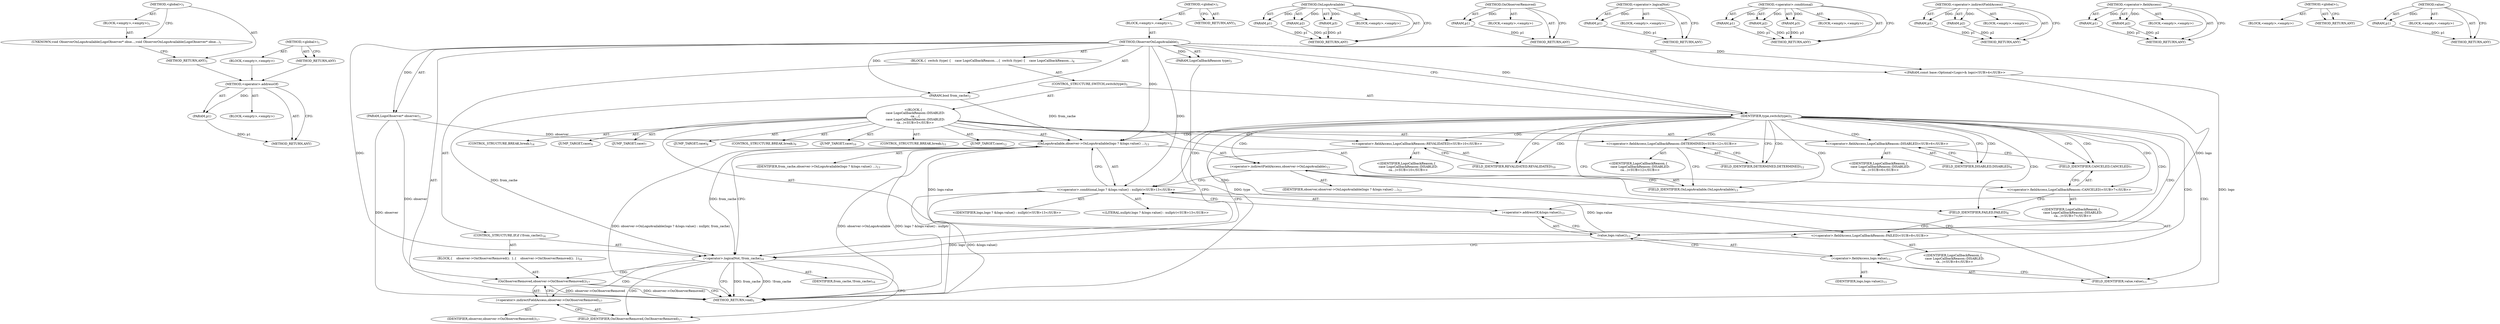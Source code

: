 digraph "&lt;global&gt;" {
vulnerable_108 [label=<(METHOD,&lt;operator&gt;.addressOf)>];
vulnerable_109 [label=<(PARAM,p1)>];
vulnerable_110 [label=<(BLOCK,&lt;empty&gt;,&lt;empty&gt;)>];
vulnerable_111 [label=<(METHOD_RETURN,ANY)>];
vulnerable_6 [label=<(METHOD,&lt;global&gt;)<SUB>1</SUB>>];
vulnerable_7 [label=<(BLOCK,&lt;empty&gt;,&lt;empty&gt;)<SUB>1</SUB>>];
vulnerable_8 [label=<(METHOD,ObserverOnLogoAvailable)<SUB>1</SUB>>];
vulnerable_9 [label=<(PARAM,LogoObserver* observer)<SUB>1</SUB>>];
vulnerable_10 [label=<(PARAM,bool from_cache)<SUB>2</SUB>>];
vulnerable_11 [label=<(PARAM,LogoCallbackReason type)<SUB>3</SUB>>];
vulnerable_12 [label="<(PARAM,const base::Optional&lt;Logo&gt;&amp; logo)<SUB>4</SUB>>"];
vulnerable_13 [label=<(BLOCK,{
  switch (type) {
    case LogoCallbackReason...,{
  switch (type) {
    case LogoCallbackReason...)<SUB>4</SUB>>];
vulnerable_14 [label=<(CONTROL_STRUCTURE,SWITCH,switch(type))<SUB>5</SUB>>];
vulnerable_15 [label=<(IDENTIFIER,type,switch(type))<SUB>5</SUB>>];
vulnerable_16 [label="<(BLOCK,{
    case LogoCallbackReason::DISABLED:
    ca...,{
    case LogoCallbackReason::DISABLED:
    ca...)<SUB>5</SUB>>"];
vulnerable_17 [label=<(JUMP_TARGET,case)<SUB>6</SUB>>];
vulnerable_18 [label="<(&lt;operator&gt;.fieldAccess,LogoCallbackReason::DISABLED)<SUB>6</SUB>>"];
vulnerable_19 [label="<(IDENTIFIER,LogoCallbackReason,{
    case LogoCallbackReason::DISABLED:
    ca...)<SUB>6</SUB>>"];
vulnerable_20 [label=<(FIELD_IDENTIFIER,DISABLED,DISABLED)<SUB>6</SUB>>];
vulnerable_21 [label=<(JUMP_TARGET,case)<SUB>7</SUB>>];
vulnerable_22 [label="<(&lt;operator&gt;.fieldAccess,LogoCallbackReason::CANCELED)<SUB>7</SUB>>"];
vulnerable_23 [label="<(IDENTIFIER,LogoCallbackReason,{
    case LogoCallbackReason::DISABLED:
    ca...)<SUB>7</SUB>>"];
vulnerable_24 [label=<(FIELD_IDENTIFIER,CANCELED,CANCELED)<SUB>7</SUB>>];
vulnerable_25 [label=<(JUMP_TARGET,case)<SUB>8</SUB>>];
vulnerable_26 [label="<(&lt;operator&gt;.fieldAccess,LogoCallbackReason::FAILED)<SUB>8</SUB>>"];
vulnerable_27 [label="<(IDENTIFIER,LogoCallbackReason,{
    case LogoCallbackReason::DISABLED:
    ca...)<SUB>8</SUB>>"];
vulnerable_28 [label=<(FIELD_IDENTIFIER,FAILED,FAILED)<SUB>8</SUB>>];
vulnerable_29 [label=<(CONTROL_STRUCTURE,BREAK,break;)<SUB>9</SUB>>];
vulnerable_30 [label=<(JUMP_TARGET,case)<SUB>10</SUB>>];
vulnerable_31 [label="<(&lt;operator&gt;.fieldAccess,LogoCallbackReason::REVALIDATED)<SUB>10</SUB>>"];
vulnerable_32 [label="<(IDENTIFIER,LogoCallbackReason,{
    case LogoCallbackReason::DISABLED:
    ca...)<SUB>10</SUB>>"];
vulnerable_33 [label=<(FIELD_IDENTIFIER,REVALIDATED,REVALIDATED)<SUB>10</SUB>>];
vulnerable_34 [label=<(CONTROL_STRUCTURE,BREAK,break;)<SUB>11</SUB>>];
vulnerable_35 [label=<(JUMP_TARGET,case)<SUB>12</SUB>>];
vulnerable_36 [label="<(&lt;operator&gt;.fieldAccess,LogoCallbackReason::DETERMINED)<SUB>12</SUB>>"];
vulnerable_37 [label="<(IDENTIFIER,LogoCallbackReason,{
    case LogoCallbackReason::DISABLED:
    ca...)<SUB>12</SUB>>"];
vulnerable_38 [label=<(FIELD_IDENTIFIER,DETERMINED,DETERMINED)<SUB>12</SUB>>];
vulnerable_39 [label=<(OnLogoAvailable,observer-&gt;OnLogoAvailable(logo ? &amp;logo.value() ...)<SUB>13</SUB>>];
vulnerable_40 [label=<(&lt;operator&gt;.indirectFieldAccess,observer-&gt;OnLogoAvailable)<SUB>13</SUB>>];
vulnerable_41 [label=<(IDENTIFIER,observer,observer-&gt;OnLogoAvailable(logo ? &amp;logo.value() ...)<SUB>13</SUB>>];
vulnerable_42 [label=<(FIELD_IDENTIFIER,OnLogoAvailable,OnLogoAvailable)<SUB>13</SUB>>];
vulnerable_43 [label="<(&lt;operator&gt;.conditional,logo ? &amp;logo.value() : nullptr)<SUB>13</SUB>>"];
vulnerable_44 [label="<(IDENTIFIER,logo,logo ? &amp;logo.value() : nullptr)<SUB>13</SUB>>"];
vulnerable_45 [label=<(&lt;operator&gt;.addressOf,&amp;logo.value())<SUB>13</SUB>>];
vulnerable_46 [label=<(value,logo.value())<SUB>13</SUB>>];
vulnerable_47 [label=<(&lt;operator&gt;.fieldAccess,logo.value)<SUB>13</SUB>>];
vulnerable_48 [label=<(IDENTIFIER,logo,logo.value())<SUB>13</SUB>>];
vulnerable_49 [label=<(FIELD_IDENTIFIER,value,value)<SUB>13</SUB>>];
vulnerable_50 [label="<(LITERAL,nullptr,logo ? &amp;logo.value() : nullptr)<SUB>13</SUB>>"];
vulnerable_51 [label=<(IDENTIFIER,from_cache,observer-&gt;OnLogoAvailable(logo ? &amp;logo.value() ...)<SUB>13</SUB>>];
vulnerable_52 [label=<(CONTROL_STRUCTURE,BREAK,break;)<SUB>14</SUB>>];
vulnerable_53 [label=<(CONTROL_STRUCTURE,IF,if (!from_cache))<SUB>16</SUB>>];
vulnerable_54 [label=<(&lt;operator&gt;.logicalNot,!from_cache)<SUB>16</SUB>>];
vulnerable_55 [label=<(IDENTIFIER,from_cache,!from_cache)<SUB>16</SUB>>];
vulnerable_56 [label=<(BLOCK,{
    observer-&gt;OnObserverRemoved();
  },{
    observer-&gt;OnObserverRemoved();
  })<SUB>16</SUB>>];
vulnerable_57 [label=<(OnObserverRemoved,observer-&gt;OnObserverRemoved())<SUB>17</SUB>>];
vulnerable_58 [label=<(&lt;operator&gt;.indirectFieldAccess,observer-&gt;OnObserverRemoved)<SUB>17</SUB>>];
vulnerable_59 [label=<(IDENTIFIER,observer,observer-&gt;OnObserverRemoved())<SUB>17</SUB>>];
vulnerable_60 [label=<(FIELD_IDENTIFIER,OnObserverRemoved,OnObserverRemoved)<SUB>17</SUB>>];
vulnerable_61 [label=<(METHOD_RETURN,void)<SUB>1</SUB>>];
vulnerable_63 [label=<(METHOD_RETURN,ANY)<SUB>1</SUB>>];
vulnerable_91 [label=<(METHOD,OnLogoAvailable)>];
vulnerable_92 [label=<(PARAM,p1)>];
vulnerable_93 [label=<(PARAM,p2)>];
vulnerable_94 [label=<(PARAM,p3)>];
vulnerable_95 [label=<(BLOCK,&lt;empty&gt;,&lt;empty&gt;)>];
vulnerable_96 [label=<(METHOD_RETURN,ANY)>];
vulnerable_120 [label=<(METHOD,OnObserverRemoved)>];
vulnerable_121 [label=<(PARAM,p1)>];
vulnerable_122 [label=<(BLOCK,&lt;empty&gt;,&lt;empty&gt;)>];
vulnerable_123 [label=<(METHOD_RETURN,ANY)>];
vulnerable_116 [label=<(METHOD,&lt;operator&gt;.logicalNot)>];
vulnerable_117 [label=<(PARAM,p1)>];
vulnerable_118 [label=<(BLOCK,&lt;empty&gt;,&lt;empty&gt;)>];
vulnerable_119 [label=<(METHOD_RETURN,ANY)>];
vulnerable_102 [label=<(METHOD,&lt;operator&gt;.conditional)>];
vulnerable_103 [label=<(PARAM,p1)>];
vulnerable_104 [label=<(PARAM,p2)>];
vulnerable_105 [label=<(PARAM,p3)>];
vulnerable_106 [label=<(BLOCK,&lt;empty&gt;,&lt;empty&gt;)>];
vulnerable_107 [label=<(METHOD_RETURN,ANY)>];
vulnerable_97 [label=<(METHOD,&lt;operator&gt;.indirectFieldAccess)>];
vulnerable_98 [label=<(PARAM,p1)>];
vulnerable_99 [label=<(PARAM,p2)>];
vulnerable_100 [label=<(BLOCK,&lt;empty&gt;,&lt;empty&gt;)>];
vulnerable_101 [label=<(METHOD_RETURN,ANY)>];
vulnerable_86 [label=<(METHOD,&lt;operator&gt;.fieldAccess)>];
vulnerable_87 [label=<(PARAM,p1)>];
vulnerable_88 [label=<(PARAM,p2)>];
vulnerable_89 [label=<(BLOCK,&lt;empty&gt;,&lt;empty&gt;)>];
vulnerable_90 [label=<(METHOD_RETURN,ANY)>];
vulnerable_80 [label=<(METHOD,&lt;global&gt;)<SUB>1</SUB>>];
vulnerable_81 [label=<(BLOCK,&lt;empty&gt;,&lt;empty&gt;)>];
vulnerable_82 [label=<(METHOD_RETURN,ANY)>];
vulnerable_112 [label=<(METHOD,value)>];
vulnerable_113 [label=<(PARAM,p1)>];
vulnerable_114 [label=<(BLOCK,&lt;empty&gt;,&lt;empty&gt;)>];
vulnerable_115 [label=<(METHOD_RETURN,ANY)>];
fixed_6 [label=<(METHOD,&lt;global&gt;)<SUB>1</SUB>>];
fixed_7 [label=<(BLOCK,&lt;empty&gt;,&lt;empty&gt;)<SUB>1</SUB>>];
fixed_8 [label=<(UNKNOWN,void ObserverOnLogoAvailable(LogoObserver* obse...,void ObserverOnLogoAvailable(LogoObserver* obse...)<SUB>1</SUB>>];
fixed_9 [label=<(METHOD_RETURN,ANY)<SUB>1</SUB>>];
fixed_14 [label=<(METHOD,&lt;global&gt;)<SUB>1</SUB>>];
fixed_15 [label=<(BLOCK,&lt;empty&gt;,&lt;empty&gt;)>];
fixed_16 [label=<(METHOD_RETURN,ANY)>];
vulnerable_108 -> vulnerable_109  [key=0, label="AST: "];
vulnerable_108 -> vulnerable_109  [key=1, label="DDG: "];
vulnerable_108 -> vulnerable_110  [key=0, label="AST: "];
vulnerable_108 -> vulnerable_111  [key=0, label="AST: "];
vulnerable_108 -> vulnerable_111  [key=1, label="CFG: "];
vulnerable_109 -> vulnerable_111  [key=0, label="DDG: p1"];
vulnerable_6 -> vulnerable_7  [key=0, label="AST: "];
vulnerable_6 -> vulnerable_63  [key=0, label="AST: "];
vulnerable_6 -> vulnerable_63  [key=1, label="CFG: "];
vulnerable_7 -> vulnerable_8  [key=0, label="AST: "];
vulnerable_8 -> vulnerable_9  [key=0, label="AST: "];
vulnerable_8 -> vulnerable_9  [key=1, label="DDG: "];
vulnerable_8 -> vulnerable_10  [key=0, label="AST: "];
vulnerable_8 -> vulnerable_10  [key=1, label="DDG: "];
vulnerable_8 -> vulnerable_11  [key=0, label="AST: "];
vulnerable_8 -> vulnerable_11  [key=1, label="DDG: "];
vulnerable_8 -> vulnerable_12  [key=0, label="AST: "];
vulnerable_8 -> vulnerable_12  [key=1, label="DDG: "];
vulnerable_8 -> vulnerable_13  [key=0, label="AST: "];
vulnerable_8 -> vulnerable_61  [key=0, label="AST: "];
vulnerable_8 -> vulnerable_15  [key=0, label="CFG: "];
vulnerable_8 -> vulnerable_15  [key=1, label="DDG: "];
vulnerable_8 -> vulnerable_54  [key=0, label="DDG: "];
vulnerable_8 -> vulnerable_39  [key=0, label="DDG: "];
vulnerable_8 -> vulnerable_43  [key=0, label="DDG: "];
vulnerable_9 -> vulnerable_61  [key=0, label="DDG: observer"];
vulnerable_9 -> vulnerable_39  [key=0, label="DDG: observer"];
vulnerable_9 -> vulnerable_57  [key=0, label="DDG: observer"];
vulnerable_10 -> vulnerable_54  [key=0, label="DDG: from_cache"];
vulnerable_10 -> vulnerable_39  [key=0, label="DDG: from_cache"];
vulnerable_11 -> vulnerable_61  [key=0, label="DDG: type"];
vulnerable_12 -> vulnerable_61  [key=0, label="DDG: logo"];
vulnerable_12 -> vulnerable_46  [key=0, label="DDG: logo"];
vulnerable_13 -> vulnerable_14  [key=0, label="AST: "];
vulnerable_13 -> vulnerable_53  [key=0, label="AST: "];
vulnerable_14 -> vulnerable_15  [key=0, label="AST: "];
vulnerable_14 -> vulnerable_16  [key=0, label="AST: "];
vulnerable_15 -> vulnerable_20  [key=0, label="CFG: "];
vulnerable_15 -> vulnerable_20  [key=1, label="CDG: "];
vulnerable_15 -> vulnerable_24  [key=0, label="CFG: "];
vulnerable_15 -> vulnerable_24  [key=1, label="CDG: "];
vulnerable_15 -> vulnerable_28  [key=0, label="CFG: "];
vulnerable_15 -> vulnerable_28  [key=1, label="CDG: "];
vulnerable_15 -> vulnerable_33  [key=0, label="CFG: "];
vulnerable_15 -> vulnerable_33  [key=1, label="CDG: "];
vulnerable_15 -> vulnerable_38  [key=0, label="CFG: "];
vulnerable_15 -> vulnerable_38  [key=1, label="CDG: "];
vulnerable_15 -> vulnerable_54  [key=0, label="CFG: "];
vulnerable_15 -> vulnerable_26  [key=0, label="CDG: "];
vulnerable_15 -> vulnerable_42  [key=0, label="CDG: "];
vulnerable_15 -> vulnerable_36  [key=0, label="CDG: "];
vulnerable_15 -> vulnerable_22  [key=0, label="CDG: "];
vulnerable_15 -> vulnerable_40  [key=0, label="CDG: "];
vulnerable_15 -> vulnerable_18  [key=0, label="CDG: "];
vulnerable_15 -> vulnerable_39  [key=0, label="CDG: "];
vulnerable_15 -> vulnerable_31  [key=0, label="CDG: "];
vulnerable_15 -> vulnerable_43  [key=0, label="CDG: "];
vulnerable_15 -> vulnerable_47  [key=0, label="CDG: "];
vulnerable_15 -> vulnerable_49  [key=0, label="CDG: "];
vulnerable_15 -> vulnerable_46  [key=0, label="CDG: "];
vulnerable_15 -> vulnerable_45  [key=0, label="CDG: "];
vulnerable_16 -> vulnerable_17  [key=0, label="AST: "];
vulnerable_16 -> vulnerable_18  [key=0, label="AST: "];
vulnerable_16 -> vulnerable_21  [key=0, label="AST: "];
vulnerable_16 -> vulnerable_22  [key=0, label="AST: "];
vulnerable_16 -> vulnerable_25  [key=0, label="AST: "];
vulnerable_16 -> vulnerable_26  [key=0, label="AST: "];
vulnerable_16 -> vulnerable_29  [key=0, label="AST: "];
vulnerable_16 -> vulnerable_30  [key=0, label="AST: "];
vulnerable_16 -> vulnerable_31  [key=0, label="AST: "];
vulnerable_16 -> vulnerable_34  [key=0, label="AST: "];
vulnerable_16 -> vulnerable_35  [key=0, label="AST: "];
vulnerable_16 -> vulnerable_36  [key=0, label="AST: "];
vulnerable_16 -> vulnerable_39  [key=0, label="AST: "];
vulnerable_16 -> vulnerable_52  [key=0, label="AST: "];
vulnerable_18 -> vulnerable_19  [key=0, label="AST: "];
vulnerable_18 -> vulnerable_20  [key=0, label="AST: "];
vulnerable_18 -> vulnerable_24  [key=0, label="CFG: "];
vulnerable_20 -> vulnerable_18  [key=0, label="CFG: "];
vulnerable_22 -> vulnerable_23  [key=0, label="AST: "];
vulnerable_22 -> vulnerable_24  [key=0, label="AST: "];
vulnerable_22 -> vulnerable_28  [key=0, label="CFG: "];
vulnerable_24 -> vulnerable_22  [key=0, label="CFG: "];
vulnerable_26 -> vulnerable_27  [key=0, label="AST: "];
vulnerable_26 -> vulnerable_28  [key=0, label="AST: "];
vulnerable_26 -> vulnerable_54  [key=0, label="CFG: "];
vulnerable_28 -> vulnerable_26  [key=0, label="CFG: "];
vulnerable_31 -> vulnerable_32  [key=0, label="AST: "];
vulnerable_31 -> vulnerable_33  [key=0, label="AST: "];
vulnerable_31 -> vulnerable_54  [key=0, label="CFG: "];
vulnerable_33 -> vulnerable_31  [key=0, label="CFG: "];
vulnerable_36 -> vulnerable_37  [key=0, label="AST: "];
vulnerable_36 -> vulnerable_38  [key=0, label="AST: "];
vulnerable_36 -> vulnerable_42  [key=0, label="CFG: "];
vulnerable_38 -> vulnerable_36  [key=0, label="CFG: "];
vulnerable_39 -> vulnerable_40  [key=0, label="AST: "];
vulnerable_39 -> vulnerable_43  [key=0, label="AST: "];
vulnerable_39 -> vulnerable_51  [key=0, label="AST: "];
vulnerable_39 -> vulnerable_54  [key=0, label="CFG: "];
vulnerable_39 -> vulnerable_54  [key=1, label="DDG: from_cache"];
vulnerable_39 -> vulnerable_61  [key=0, label="DDG: observer-&gt;OnLogoAvailable"];
vulnerable_39 -> vulnerable_61  [key=1, label="DDG: logo ? &amp;logo.value() : nullptr"];
vulnerable_39 -> vulnerable_61  [key=2, label="DDG: observer-&gt;OnLogoAvailable(logo ? &amp;logo.value() : nullptr, from_cache)"];
vulnerable_40 -> vulnerable_41  [key=0, label="AST: "];
vulnerable_40 -> vulnerable_42  [key=0, label="AST: "];
vulnerable_40 -> vulnerable_49  [key=0, label="CFG: "];
vulnerable_40 -> vulnerable_43  [key=0, label="CFG: "];
vulnerable_42 -> vulnerable_40  [key=0, label="CFG: "];
vulnerable_43 -> vulnerable_44  [key=0, label="AST: "];
vulnerable_43 -> vulnerable_45  [key=0, label="AST: "];
vulnerable_43 -> vulnerable_50  [key=0, label="AST: "];
vulnerable_43 -> vulnerable_39  [key=0, label="CFG: "];
vulnerable_43 -> vulnerable_61  [key=0, label="DDG: logo"];
vulnerable_43 -> vulnerable_61  [key=1, label="DDG: &amp;logo.value()"];
vulnerable_45 -> vulnerable_46  [key=0, label="AST: "];
vulnerable_45 -> vulnerable_43  [key=0, label="CFG: "];
vulnerable_46 -> vulnerable_47  [key=0, label="AST: "];
vulnerable_46 -> vulnerable_45  [key=0, label="CFG: "];
vulnerable_46 -> vulnerable_39  [key=0, label="DDG: logo.value"];
vulnerable_46 -> vulnerable_43  [key=0, label="DDG: logo.value"];
vulnerable_47 -> vulnerable_48  [key=0, label="AST: "];
vulnerable_47 -> vulnerable_49  [key=0, label="AST: "];
vulnerable_47 -> vulnerable_46  [key=0, label="CFG: "];
vulnerable_49 -> vulnerable_47  [key=0, label="CFG: "];
vulnerable_53 -> vulnerable_54  [key=0, label="AST: "];
vulnerable_53 -> vulnerable_56  [key=0, label="AST: "];
vulnerable_54 -> vulnerable_55  [key=0, label="AST: "];
vulnerable_54 -> vulnerable_61  [key=0, label="CFG: "];
vulnerable_54 -> vulnerable_61  [key=1, label="DDG: from_cache"];
vulnerable_54 -> vulnerable_61  [key=2, label="DDG: !from_cache"];
vulnerable_54 -> vulnerable_60  [key=0, label="CFG: "];
vulnerable_54 -> vulnerable_60  [key=1, label="CDG: "];
vulnerable_54 -> vulnerable_58  [key=0, label="CDG: "];
vulnerable_54 -> vulnerable_57  [key=0, label="CDG: "];
vulnerable_56 -> vulnerable_57  [key=0, label="AST: "];
vulnerable_57 -> vulnerable_58  [key=0, label="AST: "];
vulnerable_57 -> vulnerable_61  [key=0, label="CFG: "];
vulnerable_57 -> vulnerable_61  [key=1, label="DDG: observer-&gt;OnObserverRemoved"];
vulnerable_57 -> vulnerable_61  [key=2, label="DDG: observer-&gt;OnObserverRemoved()"];
vulnerable_58 -> vulnerable_59  [key=0, label="AST: "];
vulnerable_58 -> vulnerable_60  [key=0, label="AST: "];
vulnerable_58 -> vulnerable_57  [key=0, label="CFG: "];
vulnerable_60 -> vulnerable_58  [key=0, label="CFG: "];
vulnerable_91 -> vulnerable_92  [key=0, label="AST: "];
vulnerable_91 -> vulnerable_92  [key=1, label="DDG: "];
vulnerable_91 -> vulnerable_95  [key=0, label="AST: "];
vulnerable_91 -> vulnerable_93  [key=0, label="AST: "];
vulnerable_91 -> vulnerable_93  [key=1, label="DDG: "];
vulnerable_91 -> vulnerable_96  [key=0, label="AST: "];
vulnerable_91 -> vulnerable_96  [key=1, label="CFG: "];
vulnerable_91 -> vulnerable_94  [key=0, label="AST: "];
vulnerable_91 -> vulnerable_94  [key=1, label="DDG: "];
vulnerable_92 -> vulnerable_96  [key=0, label="DDG: p1"];
vulnerable_93 -> vulnerable_96  [key=0, label="DDG: p2"];
vulnerable_94 -> vulnerable_96  [key=0, label="DDG: p3"];
vulnerable_120 -> vulnerable_121  [key=0, label="AST: "];
vulnerable_120 -> vulnerable_121  [key=1, label="DDG: "];
vulnerable_120 -> vulnerable_122  [key=0, label="AST: "];
vulnerable_120 -> vulnerable_123  [key=0, label="AST: "];
vulnerable_120 -> vulnerable_123  [key=1, label="CFG: "];
vulnerable_121 -> vulnerable_123  [key=0, label="DDG: p1"];
vulnerable_116 -> vulnerable_117  [key=0, label="AST: "];
vulnerable_116 -> vulnerable_117  [key=1, label="DDG: "];
vulnerable_116 -> vulnerable_118  [key=0, label="AST: "];
vulnerable_116 -> vulnerable_119  [key=0, label="AST: "];
vulnerable_116 -> vulnerable_119  [key=1, label="CFG: "];
vulnerable_117 -> vulnerable_119  [key=0, label="DDG: p1"];
vulnerable_102 -> vulnerable_103  [key=0, label="AST: "];
vulnerable_102 -> vulnerable_103  [key=1, label="DDG: "];
vulnerable_102 -> vulnerable_106  [key=0, label="AST: "];
vulnerable_102 -> vulnerable_104  [key=0, label="AST: "];
vulnerable_102 -> vulnerable_104  [key=1, label="DDG: "];
vulnerable_102 -> vulnerable_107  [key=0, label="AST: "];
vulnerable_102 -> vulnerable_107  [key=1, label="CFG: "];
vulnerable_102 -> vulnerable_105  [key=0, label="AST: "];
vulnerable_102 -> vulnerable_105  [key=1, label="DDG: "];
vulnerable_103 -> vulnerable_107  [key=0, label="DDG: p1"];
vulnerable_104 -> vulnerable_107  [key=0, label="DDG: p2"];
vulnerable_105 -> vulnerable_107  [key=0, label="DDG: p3"];
vulnerable_97 -> vulnerable_98  [key=0, label="AST: "];
vulnerable_97 -> vulnerable_98  [key=1, label="DDG: "];
vulnerable_97 -> vulnerable_100  [key=0, label="AST: "];
vulnerable_97 -> vulnerable_99  [key=0, label="AST: "];
vulnerable_97 -> vulnerable_99  [key=1, label="DDG: "];
vulnerable_97 -> vulnerable_101  [key=0, label="AST: "];
vulnerable_97 -> vulnerable_101  [key=1, label="CFG: "];
vulnerable_98 -> vulnerable_101  [key=0, label="DDG: p1"];
vulnerable_99 -> vulnerable_101  [key=0, label="DDG: p2"];
vulnerable_86 -> vulnerable_87  [key=0, label="AST: "];
vulnerable_86 -> vulnerable_87  [key=1, label="DDG: "];
vulnerable_86 -> vulnerable_89  [key=0, label="AST: "];
vulnerable_86 -> vulnerable_88  [key=0, label="AST: "];
vulnerable_86 -> vulnerable_88  [key=1, label="DDG: "];
vulnerable_86 -> vulnerable_90  [key=0, label="AST: "];
vulnerable_86 -> vulnerable_90  [key=1, label="CFG: "];
vulnerable_87 -> vulnerable_90  [key=0, label="DDG: p1"];
vulnerable_88 -> vulnerable_90  [key=0, label="DDG: p2"];
vulnerable_80 -> vulnerable_81  [key=0, label="AST: "];
vulnerable_80 -> vulnerable_82  [key=0, label="AST: "];
vulnerable_80 -> vulnerable_82  [key=1, label="CFG: "];
vulnerable_112 -> vulnerable_113  [key=0, label="AST: "];
vulnerable_112 -> vulnerable_113  [key=1, label="DDG: "];
vulnerable_112 -> vulnerable_114  [key=0, label="AST: "];
vulnerable_112 -> vulnerable_115  [key=0, label="AST: "];
vulnerable_112 -> vulnerable_115  [key=1, label="CFG: "];
vulnerable_113 -> vulnerable_115  [key=0, label="DDG: p1"];
fixed_6 -> fixed_7  [key=0, label="AST: "];
fixed_6 -> fixed_9  [key=0, label="AST: "];
fixed_6 -> fixed_8  [key=0, label="CFG: "];
fixed_7 -> fixed_8  [key=0, label="AST: "];
fixed_8 -> fixed_9  [key=0, label="CFG: "];
fixed_9 -> vulnerable_108  [key=0];
fixed_14 -> fixed_15  [key=0, label="AST: "];
fixed_14 -> fixed_16  [key=0, label="AST: "];
fixed_14 -> fixed_16  [key=1, label="CFG: "];
fixed_15 -> vulnerable_108  [key=0];
fixed_16 -> vulnerable_108  [key=0];
}
